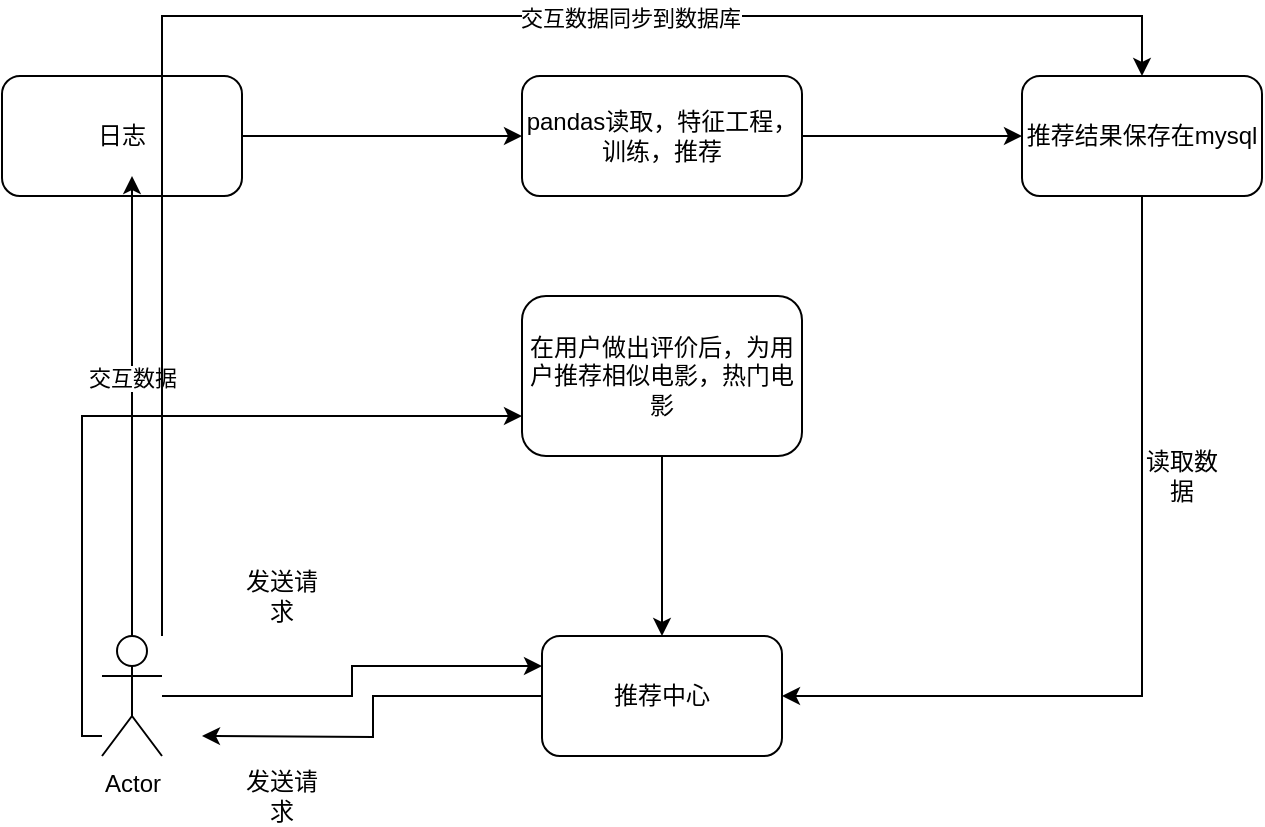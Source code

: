 <mxfile version="13.8.2" type="github">
  <diagram name="Page-1" id="e7e014a7-5840-1c2e-5031-d8a46d1fe8dd">
    <mxGraphModel dx="939" dy="670" grid="1" gridSize="10" guides="1" tooltips="1" connect="1" arrows="1" fold="1" page="1" pageScale="1" pageWidth="1169" pageHeight="826" background="#ffffff" math="0" shadow="0">
      <root>
        <mxCell id="0" />
        <mxCell id="1" parent="0" />
        <mxCell id="eCsi99Z--QrvyG-Xt2cK-46" style="edgeStyle=orthogonalEdgeStyle;rounded=0;orthogonalLoop=1;jettySize=auto;html=1;entryX=0;entryY=0.5;entryDx=0;entryDy=0;" edge="1" parent="1" source="eCsi99Z--QrvyG-Xt2cK-41" target="eCsi99Z--QrvyG-Xt2cK-45">
          <mxGeometry relative="1" as="geometry">
            <mxPoint x="330" y="210" as="targetPoint" />
          </mxGeometry>
        </mxCell>
        <mxCell id="eCsi99Z--QrvyG-Xt2cK-41" value="日志&lt;br&gt;" style="rounded=1;whiteSpace=wrap;html=1;" vertex="1" parent="1">
          <mxGeometry x="140" y="180" width="120" height="60" as="geometry" />
        </mxCell>
        <mxCell id="eCsi99Z--QrvyG-Xt2cK-43" style="edgeStyle=orthogonalEdgeStyle;rounded=0;orthogonalLoop=1;jettySize=auto;html=1;" edge="1" parent="1" source="eCsi99Z--QrvyG-Xt2cK-42">
          <mxGeometry relative="1" as="geometry">
            <mxPoint x="205" y="230" as="targetPoint" />
            <Array as="points">
              <mxPoint x="205" y="340" />
              <mxPoint x="205" y="340" />
            </Array>
          </mxGeometry>
        </mxCell>
        <mxCell id="eCsi99Z--QrvyG-Xt2cK-65" value="交互数据" style="edgeLabel;html=1;align=center;verticalAlign=middle;resizable=0;points=[];" vertex="1" connectable="0" parent="eCsi99Z--QrvyG-Xt2cK-43">
          <mxGeometry x="0.122" relative="1" as="geometry">
            <mxPoint as="offset" />
          </mxGeometry>
        </mxCell>
        <mxCell id="eCsi99Z--QrvyG-Xt2cK-50" style="edgeStyle=orthogonalEdgeStyle;rounded=0;orthogonalLoop=1;jettySize=auto;html=1;entryX=0;entryY=0.25;entryDx=0;entryDy=0;" edge="1" parent="1" source="eCsi99Z--QrvyG-Xt2cK-42" target="eCsi99Z--QrvyG-Xt2cK-49">
          <mxGeometry relative="1" as="geometry" />
        </mxCell>
        <mxCell id="eCsi99Z--QrvyG-Xt2cK-64" style="edgeStyle=orthogonalEdgeStyle;rounded=0;orthogonalLoop=1;jettySize=auto;html=1;shadow=0;" edge="1" parent="1" source="eCsi99Z--QrvyG-Xt2cK-42" target="eCsi99Z--QrvyG-Xt2cK-47">
          <mxGeometry relative="1" as="geometry">
            <Array as="points">
              <mxPoint x="220" y="150" />
              <mxPoint x="710" y="150" />
            </Array>
          </mxGeometry>
        </mxCell>
        <mxCell id="eCsi99Z--QrvyG-Xt2cK-66" value="交互数据同步到数据库" style="edgeLabel;html=1;align=center;verticalAlign=middle;resizable=0;points=[];" vertex="1" connectable="0" parent="eCsi99Z--QrvyG-Xt2cK-64">
          <mxGeometry x="0.311" y="-1" relative="1" as="geometry">
            <mxPoint as="offset" />
          </mxGeometry>
        </mxCell>
        <mxCell id="eCsi99Z--QrvyG-Xt2cK-71" style="edgeStyle=orthogonalEdgeStyle;rounded=0;orthogonalLoop=1;jettySize=auto;html=1;shadow=0;entryX=0;entryY=0.5;entryDx=0;entryDy=0;" edge="1" parent="1">
          <mxGeometry relative="1" as="geometry">
            <mxPoint x="400" y="350" as="targetPoint" />
            <mxPoint x="190" y="510" as="sourcePoint" />
            <Array as="points">
              <mxPoint x="180" y="510" />
              <mxPoint x="180" y="350" />
            </Array>
          </mxGeometry>
        </mxCell>
        <mxCell id="eCsi99Z--QrvyG-Xt2cK-42" value="Actor" style="shape=umlActor;verticalLabelPosition=bottom;verticalAlign=top;html=1;outlineConnect=0;" vertex="1" parent="1">
          <mxGeometry x="190" y="460" width="30" height="60" as="geometry" />
        </mxCell>
        <mxCell id="eCsi99Z--QrvyG-Xt2cK-48" style="edgeStyle=orthogonalEdgeStyle;rounded=0;orthogonalLoop=1;jettySize=auto;html=1;entryX=0;entryY=0.5;entryDx=0;entryDy=0;" edge="1" parent="1" source="eCsi99Z--QrvyG-Xt2cK-45" target="eCsi99Z--QrvyG-Xt2cK-47">
          <mxGeometry relative="1" as="geometry" />
        </mxCell>
        <mxCell id="eCsi99Z--QrvyG-Xt2cK-45" value="pandas读取，特征工程，训练，推荐" style="rounded=1;whiteSpace=wrap;html=1;" vertex="1" parent="1">
          <mxGeometry x="400" y="180" width="140" height="60" as="geometry" />
        </mxCell>
        <mxCell id="eCsi99Z--QrvyG-Xt2cK-74" style="edgeStyle=orthogonalEdgeStyle;rounded=0;orthogonalLoop=1;jettySize=auto;html=1;shadow=0;entryX=1;entryY=0.5;entryDx=0;entryDy=0;" edge="1" parent="1" source="eCsi99Z--QrvyG-Xt2cK-47" target="eCsi99Z--QrvyG-Xt2cK-49">
          <mxGeometry relative="1" as="geometry">
            <mxPoint x="710" y="500" as="targetPoint" />
            <Array as="points">
              <mxPoint x="710" y="490" />
            </Array>
          </mxGeometry>
        </mxCell>
        <mxCell id="eCsi99Z--QrvyG-Xt2cK-47" value="推荐结果保存在mysql" style="rounded=1;whiteSpace=wrap;html=1;" vertex="1" parent="1">
          <mxGeometry x="650" y="180" width="120" height="60" as="geometry" />
        </mxCell>
        <mxCell id="eCsi99Z--QrvyG-Xt2cK-51" style="edgeStyle=orthogonalEdgeStyle;rounded=0;orthogonalLoop=1;jettySize=auto;html=1;" edge="1" parent="1" source="eCsi99Z--QrvyG-Xt2cK-49">
          <mxGeometry relative="1" as="geometry">
            <mxPoint x="240" y="510" as="targetPoint" />
          </mxGeometry>
        </mxCell>
        <mxCell id="eCsi99Z--QrvyG-Xt2cK-49" value="推荐中心&lt;br&gt;" style="rounded=1;whiteSpace=wrap;html=1;" vertex="1" parent="1">
          <mxGeometry x="410" y="460" width="120" height="60" as="geometry" />
        </mxCell>
        <mxCell id="eCsi99Z--QrvyG-Xt2cK-52" value="发送请求&lt;br&gt;" style="text;html=1;strokeColor=none;fillColor=none;align=center;verticalAlign=middle;whiteSpace=wrap;rounded=0;" vertex="1" parent="1">
          <mxGeometry x="260" y="430" width="40" height="20" as="geometry" />
        </mxCell>
        <mxCell id="eCsi99Z--QrvyG-Xt2cK-55" value="发送请求&lt;br&gt;" style="text;html=1;strokeColor=none;fillColor=none;align=center;verticalAlign=middle;whiteSpace=wrap;rounded=0;" vertex="1" parent="1">
          <mxGeometry x="260" y="530" width="40" height="20" as="geometry" />
        </mxCell>
        <mxCell id="eCsi99Z--QrvyG-Xt2cK-73" style="edgeStyle=orthogonalEdgeStyle;rounded=0;orthogonalLoop=1;jettySize=auto;html=1;shadow=0;" edge="1" parent="1" source="eCsi99Z--QrvyG-Xt2cK-56" target="eCsi99Z--QrvyG-Xt2cK-49">
          <mxGeometry relative="1" as="geometry" />
        </mxCell>
        <mxCell id="eCsi99Z--QrvyG-Xt2cK-56" value="在用户做出评价后，为用户推荐相似电影，热门电影" style="rounded=1;whiteSpace=wrap;html=1;" vertex="1" parent="1">
          <mxGeometry x="400" y="290" width="140" height="80" as="geometry" />
        </mxCell>
        <mxCell id="eCsi99Z--QrvyG-Xt2cK-69" value="读取数据&lt;br&gt;" style="text;html=1;strokeColor=none;fillColor=none;align=center;verticalAlign=middle;whiteSpace=wrap;rounded=0;" vertex="1" parent="1">
          <mxGeometry x="710" y="370" width="40" height="20" as="geometry" />
        </mxCell>
      </root>
    </mxGraphModel>
  </diagram>
</mxfile>
